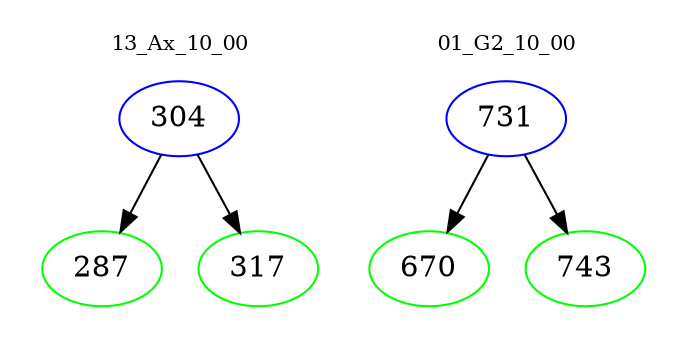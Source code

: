 digraph{
subgraph cluster_0 {
color = white
label = "13_Ax_10_00";
fontsize=10;
T0_304 [label="304", color="blue"]
T0_304 -> T0_287 [color="black"]
T0_287 [label="287", color="green"]
T0_304 -> T0_317 [color="black"]
T0_317 [label="317", color="green"]
}
subgraph cluster_1 {
color = white
label = "01_G2_10_00";
fontsize=10;
T1_731 [label="731", color="blue"]
T1_731 -> T1_670 [color="black"]
T1_670 [label="670", color="green"]
T1_731 -> T1_743 [color="black"]
T1_743 [label="743", color="green"]
}
}
